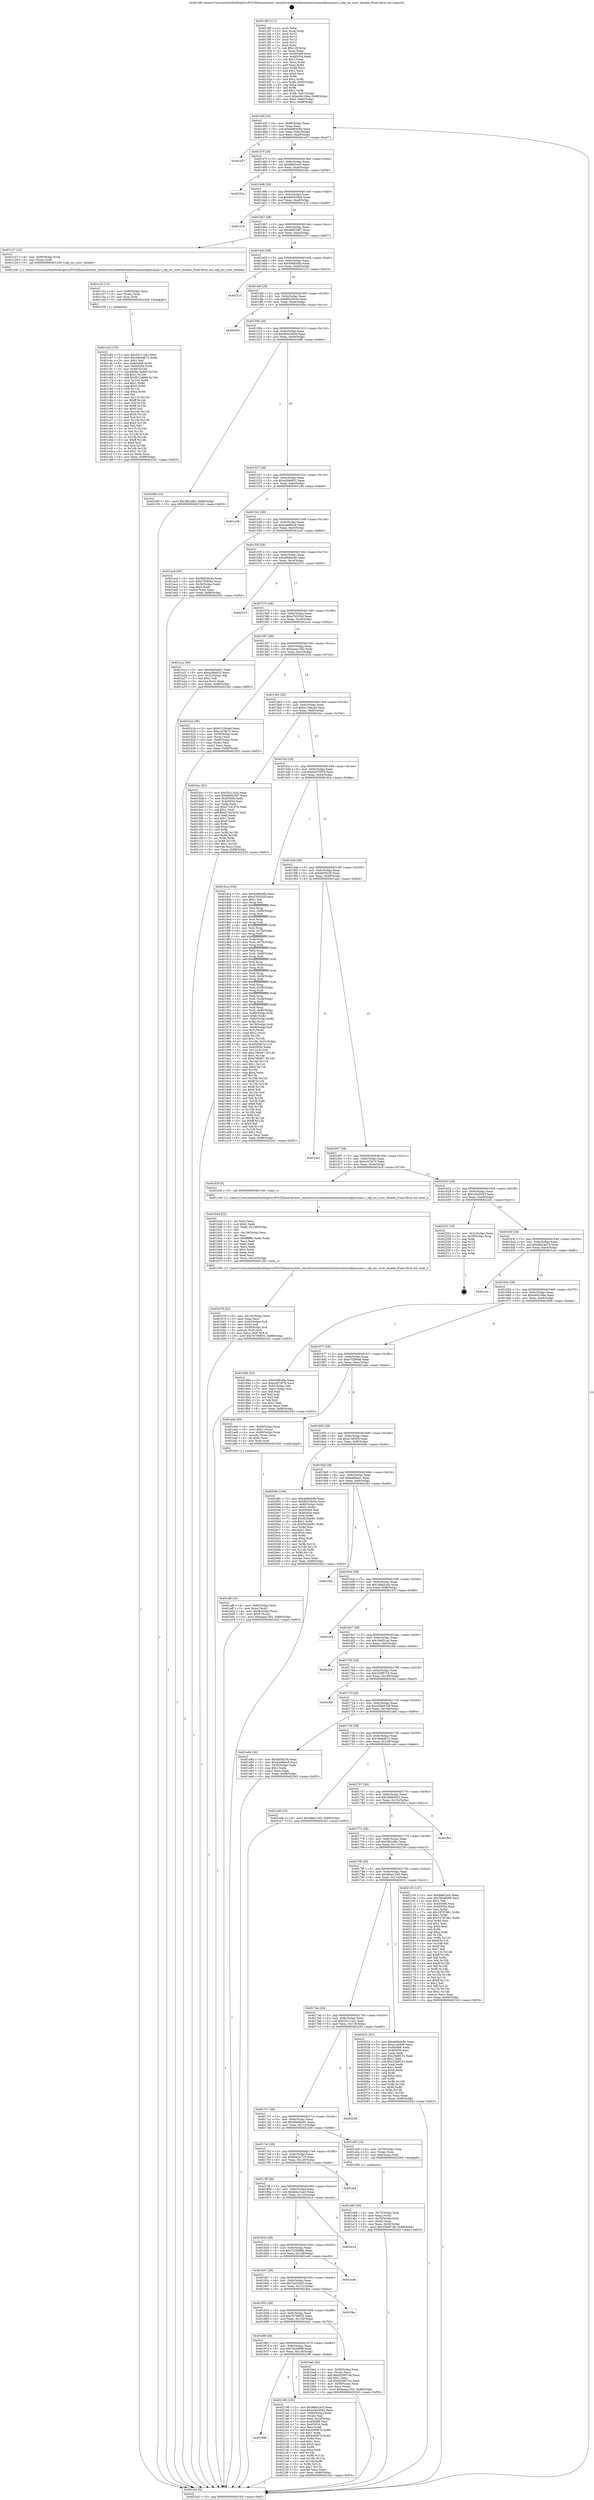 digraph "0x4013f0" {
  label = "0x4013f0 (/mnt/c/Users/mathe/Desktop/tcc/POCII/binaries/extr_linuxdriversnetethernetnetronomenfpnicmain.c_nfp_nic_sriov_disable_Final-ollvm.out::main(0))"
  labelloc = "t"
  node[shape=record]

  Entry [label="",width=0.3,height=0.3,shape=circle,fillcolor=black,style=filled]
  "0x40145f" [label="{
     0x40145f [32]\l
     | [instrs]\l
     &nbsp;&nbsp;0x40145f \<+6\>: mov -0x88(%rbp),%eax\l
     &nbsp;&nbsp;0x401465 \<+2\>: mov %eax,%ecx\l
     &nbsp;&nbsp;0x401467 \<+6\>: sub $0x85f6456d,%ecx\l
     &nbsp;&nbsp;0x40146d \<+6\>: mov %eax,-0x9c(%rbp)\l
     &nbsp;&nbsp;0x401473 \<+6\>: mov %ecx,-0xa0(%rbp)\l
     &nbsp;&nbsp;0x401479 \<+6\>: je 0000000000401e57 \<main+0xa67\>\l
  }"]
  "0x401e57" [label="{
     0x401e57\l
  }", style=dashed]
  "0x40147f" [label="{
     0x40147f [28]\l
     | [instrs]\l
     &nbsp;&nbsp;0x40147f \<+5\>: jmp 0000000000401484 \<main+0x94\>\l
     &nbsp;&nbsp;0x401484 \<+6\>: mov -0x9c(%rbp),%eax\l
     &nbsp;&nbsp;0x40148a \<+5\>: sub $0x88ef1ec0,%eax\l
     &nbsp;&nbsp;0x40148f \<+6\>: mov %eax,-0xa4(%rbp)\l
     &nbsp;&nbsp;0x401495 \<+6\>: je 000000000040232e \<main+0xf3e\>\l
  }"]
  Exit [label="",width=0.3,height=0.3,shape=circle,fillcolor=black,style=filled,peripheries=2]
  "0x40232e" [label="{
     0x40232e\l
  }", style=dashed]
  "0x40149b" [label="{
     0x40149b [28]\l
     | [instrs]\l
     &nbsp;&nbsp;0x40149b \<+5\>: jmp 00000000004014a0 \<main+0xb0\>\l
     &nbsp;&nbsp;0x4014a0 \<+6\>: mov -0x9c(%rbp),%eax\l
     &nbsp;&nbsp;0x4014a6 \<+5\>: sub $0x8d6459a9,%eax\l
     &nbsp;&nbsp;0x4014ab \<+6\>: mov %eax,-0xa8(%rbp)\l
     &nbsp;&nbsp;0x4014b1 \<+6\>: je 0000000000401e7b \<main+0xa8b\>\l
  }"]
  "0x40188b" [label="{
     0x40188b\l
  }", style=dashed]
  "0x401e7b" [label="{
     0x401e7b\l
  }", style=dashed]
  "0x4014b7" [label="{
     0x4014b7 [28]\l
     | [instrs]\l
     &nbsp;&nbsp;0x4014b7 \<+5\>: jmp 00000000004014bc \<main+0xcc\>\l
     &nbsp;&nbsp;0x4014bc \<+6\>: mov -0x9c(%rbp),%eax\l
     &nbsp;&nbsp;0x4014c2 \<+5\>: sub $0x8d8534f7,%eax\l
     &nbsp;&nbsp;0x4014c7 \<+6\>: mov %eax,-0xac(%rbp)\l
     &nbsp;&nbsp;0x4014cd \<+6\>: je 0000000000401c27 \<main+0x837\>\l
  }"]
  "0x402198" [label="{
     0x402198 [105]\l
     | [instrs]\l
     &nbsp;&nbsp;0x402198 \<+5\>: mov $0x88ef1ec0,%eax\l
     &nbsp;&nbsp;0x40219d \<+5\>: mov $0xcd4a5043,%ecx\l
     &nbsp;&nbsp;0x4021a2 \<+4\>: mov -0x80(%rbp),%rdx\l
     &nbsp;&nbsp;0x4021a6 \<+2\>: mov (%rdx),%esi\l
     &nbsp;&nbsp;0x4021a8 \<+3\>: mov %esi,-0x2c(%rbp)\l
     &nbsp;&nbsp;0x4021ab \<+7\>: mov 0x405068,%esi\l
     &nbsp;&nbsp;0x4021b2 \<+7\>: mov 0x405054,%edi\l
     &nbsp;&nbsp;0x4021b9 \<+3\>: mov %esi,%r8d\l
     &nbsp;&nbsp;0x4021bc \<+7\>: add $0x4c69676,%r8d\l
     &nbsp;&nbsp;0x4021c3 \<+4\>: sub $0x1,%r8d\l
     &nbsp;&nbsp;0x4021c7 \<+7\>: sub $0x4c69676,%r8d\l
     &nbsp;&nbsp;0x4021ce \<+4\>: imul %r8d,%esi\l
     &nbsp;&nbsp;0x4021d2 \<+3\>: and $0x1,%esi\l
     &nbsp;&nbsp;0x4021d5 \<+3\>: cmp $0x0,%esi\l
     &nbsp;&nbsp;0x4021d8 \<+4\>: sete %r9b\l
     &nbsp;&nbsp;0x4021dc \<+3\>: cmp $0xa,%edi\l
     &nbsp;&nbsp;0x4021df \<+4\>: setl %r10b\l
     &nbsp;&nbsp;0x4021e3 \<+3\>: mov %r9b,%r11b\l
     &nbsp;&nbsp;0x4021e6 \<+3\>: and %r10b,%r11b\l
     &nbsp;&nbsp;0x4021e9 \<+3\>: xor %r10b,%r9b\l
     &nbsp;&nbsp;0x4021ec \<+3\>: or %r9b,%r11b\l
     &nbsp;&nbsp;0x4021ef \<+4\>: test $0x1,%r11b\l
     &nbsp;&nbsp;0x4021f3 \<+3\>: cmovne %ecx,%eax\l
     &nbsp;&nbsp;0x4021f6 \<+6\>: mov %eax,-0x88(%rbp)\l
     &nbsp;&nbsp;0x4021fc \<+5\>: jmp 0000000000402343 \<main+0xf53\>\l
  }"]
  "0x401c27" [label="{
     0x401c27 [12]\l
     | [instrs]\l
     &nbsp;&nbsp;0x401c27 \<+4\>: mov -0x60(%rbp),%rax\l
     &nbsp;&nbsp;0x401c2b \<+3\>: mov (%rax),%rdi\l
     &nbsp;&nbsp;0x401c2e \<+5\>: call 0000000000401240 \<nfp_nic_sriov_disable\>\l
     | [calls]\l
     &nbsp;&nbsp;0x401240 \{1\} (/mnt/c/Users/mathe/Desktop/tcc/POCII/binaries/extr_linuxdriversnetethernetnetronomenfpnicmain.c_nfp_nic_sriov_disable_Final-ollvm.out::nfp_nic_sriov_disable)\l
  }"]
  "0x4014d3" [label="{
     0x4014d3 [28]\l
     | [instrs]\l
     &nbsp;&nbsp;0x4014d3 \<+5\>: jmp 00000000004014d8 \<main+0xe8\>\l
     &nbsp;&nbsp;0x4014d8 \<+6\>: mov -0x9c(%rbp),%eax\l
     &nbsp;&nbsp;0x4014de \<+5\>: sub $0x93883dfa,%eax\l
     &nbsp;&nbsp;0x4014e3 \<+6\>: mov %eax,-0xb0(%rbp)\l
     &nbsp;&nbsp;0x4014e9 \<+6\>: je 0000000000402213 \<main+0xe23\>\l
  }"]
  "0x401c42" [label="{
     0x401c42 [155]\l
     | [instrs]\l
     &nbsp;&nbsp;0x401c42 \<+5\>: mov $0x55c11a2c,%ecx\l
     &nbsp;&nbsp;0x401c47 \<+5\>: mov $0x36dedb72,%edx\l
     &nbsp;&nbsp;0x401c4c \<+3\>: mov $0x1,%sil\l
     &nbsp;&nbsp;0x401c4f \<+8\>: mov 0x405068,%r8d\l
     &nbsp;&nbsp;0x401c57 \<+8\>: mov 0x405054,%r9d\l
     &nbsp;&nbsp;0x401c5f \<+3\>: mov %r8d,%r10d\l
     &nbsp;&nbsp;0x401c62 \<+7\>: sub $0xfb13ad69,%r10d\l
     &nbsp;&nbsp;0x401c69 \<+4\>: sub $0x1,%r10d\l
     &nbsp;&nbsp;0x401c6d \<+7\>: add $0xfb13ad69,%r10d\l
     &nbsp;&nbsp;0x401c74 \<+4\>: imul %r10d,%r8d\l
     &nbsp;&nbsp;0x401c78 \<+4\>: and $0x1,%r8d\l
     &nbsp;&nbsp;0x401c7c \<+4\>: cmp $0x0,%r8d\l
     &nbsp;&nbsp;0x401c80 \<+4\>: sete %r11b\l
     &nbsp;&nbsp;0x401c84 \<+4\>: cmp $0xa,%r9d\l
     &nbsp;&nbsp;0x401c88 \<+3\>: setl %bl\l
     &nbsp;&nbsp;0x401c8b \<+3\>: mov %r11b,%r14b\l
     &nbsp;&nbsp;0x401c8e \<+4\>: xor $0xff,%r14b\l
     &nbsp;&nbsp;0x401c92 \<+3\>: mov %bl,%r15b\l
     &nbsp;&nbsp;0x401c95 \<+4\>: xor $0xff,%r15b\l
     &nbsp;&nbsp;0x401c99 \<+4\>: xor $0x0,%sil\l
     &nbsp;&nbsp;0x401c9d \<+3\>: mov %r14b,%r12b\l
     &nbsp;&nbsp;0x401ca0 \<+4\>: and $0x0,%r12b\l
     &nbsp;&nbsp;0x401ca4 \<+3\>: and %sil,%r11b\l
     &nbsp;&nbsp;0x401ca7 \<+3\>: mov %r15b,%r13b\l
     &nbsp;&nbsp;0x401caa \<+4\>: and $0x0,%r13b\l
     &nbsp;&nbsp;0x401cae \<+3\>: and %sil,%bl\l
     &nbsp;&nbsp;0x401cb1 \<+3\>: or %r11b,%r12b\l
     &nbsp;&nbsp;0x401cb4 \<+3\>: or %bl,%r13b\l
     &nbsp;&nbsp;0x401cb7 \<+3\>: xor %r13b,%r12b\l
     &nbsp;&nbsp;0x401cba \<+3\>: or %r15b,%r14b\l
     &nbsp;&nbsp;0x401cbd \<+4\>: xor $0xff,%r14b\l
     &nbsp;&nbsp;0x401cc1 \<+4\>: or $0x0,%sil\l
     &nbsp;&nbsp;0x401cc5 \<+3\>: and %sil,%r14b\l
     &nbsp;&nbsp;0x401cc8 \<+3\>: or %r14b,%r12b\l
     &nbsp;&nbsp;0x401ccb \<+4\>: test $0x1,%r12b\l
     &nbsp;&nbsp;0x401ccf \<+3\>: cmovne %edx,%ecx\l
     &nbsp;&nbsp;0x401cd2 \<+6\>: mov %ecx,-0x88(%rbp)\l
     &nbsp;&nbsp;0x401cd8 \<+5\>: jmp 0000000000402343 \<main+0xf53\>\l
  }"]
  "0x402213" [label="{
     0x402213\l
  }", style=dashed]
  "0x4014ef" [label="{
     0x4014ef [28]\l
     | [instrs]\l
     &nbsp;&nbsp;0x4014ef \<+5\>: jmp 00000000004014f4 \<main+0x104\>\l
     &nbsp;&nbsp;0x4014f4 \<+6\>: mov -0x9c(%rbp),%eax\l
     &nbsp;&nbsp;0x4014fa \<+5\>: sub $0x98526e3e,%eax\l
     &nbsp;&nbsp;0x4014ff \<+6\>: mov %eax,-0xb4(%rbp)\l
     &nbsp;&nbsp;0x401505 \<+6\>: je 000000000040200e \<main+0xc1e\>\l
  }"]
  "0x401c33" [label="{
     0x401c33 [15]\l
     | [instrs]\l
     &nbsp;&nbsp;0x401c33 \<+4\>: mov -0x60(%rbp),%rax\l
     &nbsp;&nbsp;0x401c37 \<+3\>: mov (%rax),%rax\l
     &nbsp;&nbsp;0x401c3a \<+3\>: mov %rax,%rdi\l
     &nbsp;&nbsp;0x401c3d \<+5\>: call 0000000000401030 \<free@plt\>\l
     | [calls]\l
     &nbsp;&nbsp;0x401030 \{1\} (unknown)\l
  }"]
  "0x40200e" [label="{
     0x40200e\l
  }", style=dashed]
  "0x40150b" [label="{
     0x40150b [28]\l
     | [instrs]\l
     &nbsp;&nbsp;0x40150b \<+5\>: jmp 0000000000401510 \<main+0x120\>\l
     &nbsp;&nbsp;0x401510 \<+6\>: mov -0x9c(%rbp),%eax\l
     &nbsp;&nbsp;0x401516 \<+5\>: sub $0x9b534d3e,%eax\l
     &nbsp;&nbsp;0x40151b \<+6\>: mov %eax,-0xb8(%rbp)\l
     &nbsp;&nbsp;0x401521 \<+6\>: je 00000000004020f6 \<main+0xd06\>\l
  }"]
  "0x40186f" [label="{
     0x40186f [28]\l
     | [instrs]\l
     &nbsp;&nbsp;0x40186f \<+5\>: jmp 0000000000401874 \<main+0x484\>\l
     &nbsp;&nbsp;0x401874 \<+6\>: mov -0x9c(%rbp),%eax\l
     &nbsp;&nbsp;0x40187a \<+5\>: sub $0x7bb4f598,%eax\l
     &nbsp;&nbsp;0x40187f \<+6\>: mov %eax,-0x134(%rbp)\l
     &nbsp;&nbsp;0x401885 \<+6\>: je 0000000000402198 \<main+0xda8\>\l
  }"]
  "0x4020f6" [label="{
     0x4020f6 [15]\l
     | [instrs]\l
     &nbsp;&nbsp;0x4020f6 \<+10\>: movl $0x3f61efbc,-0x88(%rbp)\l
     &nbsp;&nbsp;0x402100 \<+5\>: jmp 0000000000402343 \<main+0xf53\>\l
  }"]
  "0x401527" [label="{
     0x401527 [28]\l
     | [instrs]\l
     &nbsp;&nbsp;0x401527 \<+5\>: jmp 000000000040152c \<main+0x13c\>\l
     &nbsp;&nbsp;0x40152c \<+6\>: mov -0x9c(%rbp),%eax\l
     &nbsp;&nbsp;0x401532 \<+5\>: sub $0xa26fe832,%eax\l
     &nbsp;&nbsp;0x401537 \<+6\>: mov %eax,-0xbc(%rbp)\l
     &nbsp;&nbsp;0x40153d \<+6\>: je 0000000000401a38 \<main+0x648\>\l
  }"]
  "0x401ba2" [label="{
     0x401ba2 [42]\l
     | [instrs]\l
     &nbsp;&nbsp;0x401ba2 \<+4\>: mov -0x58(%rbp),%rax\l
     &nbsp;&nbsp;0x401ba6 \<+2\>: mov (%rax),%ecx\l
     &nbsp;&nbsp;0x401ba8 \<+6\>: add $0xd25857e4,%ecx\l
     &nbsp;&nbsp;0x401bae \<+3\>: add $0x1,%ecx\l
     &nbsp;&nbsp;0x401bb1 \<+6\>: sub $0xd25857e4,%ecx\l
     &nbsp;&nbsp;0x401bb7 \<+4\>: mov -0x58(%rbp),%rax\l
     &nbsp;&nbsp;0x401bbb \<+2\>: mov %ecx,(%rax)\l
     &nbsp;&nbsp;0x401bbd \<+10\>: movl $0xaaaa1382,-0x88(%rbp)\l
     &nbsp;&nbsp;0x401bc7 \<+5\>: jmp 0000000000402343 \<main+0xf53\>\l
  }"]
  "0x401a38" [label="{
     0x401a38\l
  }", style=dashed]
  "0x401543" [label="{
     0x401543 [28]\l
     | [instrs]\l
     &nbsp;&nbsp;0x401543 \<+5\>: jmp 0000000000401548 \<main+0x158\>\l
     &nbsp;&nbsp;0x401548 \<+6\>: mov -0x9c(%rbp),%eax\l
     &nbsp;&nbsp;0x40154e \<+5\>: sub $0xa4a96ec8,%eax\l
     &nbsp;&nbsp;0x401553 \<+6\>: mov %eax,-0xc0(%rbp)\l
     &nbsp;&nbsp;0x401559 \<+6\>: je 0000000000401ac0 \<main+0x6d0\>\l
  }"]
  "0x401853" [label="{
     0x401853 [28]\l
     | [instrs]\l
     &nbsp;&nbsp;0x401853 \<+5\>: jmp 0000000000401858 \<main+0x468\>\l
     &nbsp;&nbsp;0x401858 \<+6\>: mov -0x9c(%rbp),%eax\l
     &nbsp;&nbsp;0x40185e \<+5\>: sub $0x7b799835,%eax\l
     &nbsp;&nbsp;0x401863 \<+6\>: mov %eax,-0x130(%rbp)\l
     &nbsp;&nbsp;0x401869 \<+6\>: je 0000000000401ba2 \<main+0x7b2\>\l
  }"]
  "0x401ac0" [label="{
     0x401ac0 [30]\l
     | [instrs]\l
     &nbsp;&nbsp;0x401ac0 \<+5\>: mov $0x98526e3e,%eax\l
     &nbsp;&nbsp;0x401ac5 \<+5\>: mov $0xe7f280de,%ecx\l
     &nbsp;&nbsp;0x401aca \<+3\>: mov -0x30(%rbp),%edx\l
     &nbsp;&nbsp;0x401acd \<+3\>: cmp $0x0,%edx\l
     &nbsp;&nbsp;0x401ad0 \<+3\>: cmove %ecx,%eax\l
     &nbsp;&nbsp;0x401ad3 \<+6\>: mov %eax,-0x88(%rbp)\l
     &nbsp;&nbsp;0x401ad9 \<+5\>: jmp 0000000000402343 \<main+0xf53\>\l
  }"]
  "0x40155f" [label="{
     0x40155f [28]\l
     | [instrs]\l
     &nbsp;&nbsp;0x40155f \<+5\>: jmp 0000000000401564 \<main+0x174\>\l
     &nbsp;&nbsp;0x401564 \<+6\>: mov -0x9c(%rbp),%eax\l
     &nbsp;&nbsp;0x40156a \<+5\>: sub $0xa66bdc8e,%eax\l
     &nbsp;&nbsp;0x40156f \<+6\>: mov %eax,-0xc4(%rbp)\l
     &nbsp;&nbsp;0x401575 \<+6\>: je 0000000000402315 \<main+0xf25\>\l
  }"]
  "0x401fba" [label="{
     0x401fba\l
  }", style=dashed]
  "0x402315" [label="{
     0x402315\l
  }", style=dashed]
  "0x40157b" [label="{
     0x40157b [28]\l
     | [instrs]\l
     &nbsp;&nbsp;0x40157b \<+5\>: jmp 0000000000401580 \<main+0x190\>\l
     &nbsp;&nbsp;0x401580 \<+6\>: mov -0x9c(%rbp),%eax\l
     &nbsp;&nbsp;0x401586 \<+5\>: sub $0xa7b535cf,%eax\l
     &nbsp;&nbsp;0x40158b \<+6\>: mov %eax,-0xc8(%rbp)\l
     &nbsp;&nbsp;0x401591 \<+6\>: je 0000000000401a1a \<main+0x62a\>\l
  }"]
  "0x401837" [label="{
     0x401837 [28]\l
     | [instrs]\l
     &nbsp;&nbsp;0x401837 \<+5\>: jmp 000000000040183c \<main+0x44c\>\l
     &nbsp;&nbsp;0x40183c \<+6\>: mov -0x9c(%rbp),%eax\l
     &nbsp;&nbsp;0x401842 \<+5\>: sub $0x7a253a53,%eax\l
     &nbsp;&nbsp;0x401847 \<+6\>: mov %eax,-0x12c(%rbp)\l
     &nbsp;&nbsp;0x40184d \<+6\>: je 0000000000401fba \<main+0xbca\>\l
  }"]
  "0x401a1a" [label="{
     0x401a1a [30]\l
     | [instrs]\l
     &nbsp;&nbsp;0x401a1a \<+5\>: mov $0x60e5be91,%eax\l
     &nbsp;&nbsp;0x401a1f \<+5\>: mov $0xa26fe832,%ecx\l
     &nbsp;&nbsp;0x401a24 \<+3\>: mov -0x31(%rbp),%dl\l
     &nbsp;&nbsp;0x401a27 \<+3\>: test $0x1,%dl\l
     &nbsp;&nbsp;0x401a2a \<+3\>: cmovne %ecx,%eax\l
     &nbsp;&nbsp;0x401a2d \<+6\>: mov %eax,-0x88(%rbp)\l
     &nbsp;&nbsp;0x401a33 \<+5\>: jmp 0000000000402343 \<main+0xf53\>\l
  }"]
  "0x401597" [label="{
     0x401597 [28]\l
     | [instrs]\l
     &nbsp;&nbsp;0x401597 \<+5\>: jmp 000000000040159c \<main+0x1ac\>\l
     &nbsp;&nbsp;0x40159c \<+6\>: mov -0x9c(%rbp),%eax\l
     &nbsp;&nbsp;0x4015a2 \<+5\>: sub $0xaaaa1382,%eax\l
     &nbsp;&nbsp;0x4015a7 \<+6\>: mov %eax,-0xcc(%rbp)\l
     &nbsp;&nbsp;0x4015ad \<+6\>: je 0000000000401b1b \<main+0x72b\>\l
  }"]
  "0x401e48" [label="{
     0x401e48\l
  }", style=dashed]
  "0x401b1b" [label="{
     0x401b1b [36]\l
     | [instrs]\l
     &nbsp;&nbsp;0x401b1b \<+5\>: mov $0xb1336ca9,%eax\l
     &nbsp;&nbsp;0x401b20 \<+5\>: mov $0xcc47fe70,%ecx\l
     &nbsp;&nbsp;0x401b25 \<+4\>: mov -0x58(%rbp),%rdx\l
     &nbsp;&nbsp;0x401b29 \<+2\>: mov (%rdx),%esi\l
     &nbsp;&nbsp;0x401b2b \<+4\>: mov -0x68(%rbp),%rdx\l
     &nbsp;&nbsp;0x401b2f \<+2\>: cmp (%rdx),%esi\l
     &nbsp;&nbsp;0x401b31 \<+3\>: cmovl %ecx,%eax\l
     &nbsp;&nbsp;0x401b34 \<+6\>: mov %eax,-0x88(%rbp)\l
     &nbsp;&nbsp;0x401b3a \<+5\>: jmp 0000000000402343 \<main+0xf53\>\l
  }"]
  "0x4015b3" [label="{
     0x4015b3 [28]\l
     | [instrs]\l
     &nbsp;&nbsp;0x4015b3 \<+5\>: jmp 00000000004015b8 \<main+0x1c8\>\l
     &nbsp;&nbsp;0x4015b8 \<+6\>: mov -0x9c(%rbp),%eax\l
     &nbsp;&nbsp;0x4015be \<+5\>: sub $0xb1336ca9,%eax\l
     &nbsp;&nbsp;0x4015c3 \<+6\>: mov %eax,-0xd0(%rbp)\l
     &nbsp;&nbsp;0x4015c9 \<+6\>: je 0000000000401bcc \<main+0x7dc\>\l
  }"]
  "0x40181b" [label="{
     0x40181b [28]\l
     | [instrs]\l
     &nbsp;&nbsp;0x40181b \<+5\>: jmp 0000000000401820 \<main+0x430\>\l
     &nbsp;&nbsp;0x401820 \<+6\>: mov -0x9c(%rbp),%eax\l
     &nbsp;&nbsp;0x401826 \<+5\>: sub $0x7239999a,%eax\l
     &nbsp;&nbsp;0x40182b \<+6\>: mov %eax,-0x128(%rbp)\l
     &nbsp;&nbsp;0x401831 \<+6\>: je 0000000000401e48 \<main+0xa58\>\l
  }"]
  "0x401bcc" [label="{
     0x401bcc [91]\l
     | [instrs]\l
     &nbsp;&nbsp;0x401bcc \<+5\>: mov $0x55c11a2c,%eax\l
     &nbsp;&nbsp;0x401bd1 \<+5\>: mov $0x8d8534f7,%ecx\l
     &nbsp;&nbsp;0x401bd6 \<+7\>: mov 0x405068,%edx\l
     &nbsp;&nbsp;0x401bdd \<+7\>: mov 0x405054,%esi\l
     &nbsp;&nbsp;0x401be4 \<+2\>: mov %edx,%edi\l
     &nbsp;&nbsp;0x401be6 \<+6\>: sub $0x5734167b,%edi\l
     &nbsp;&nbsp;0x401bec \<+3\>: sub $0x1,%edi\l
     &nbsp;&nbsp;0x401bef \<+6\>: add $0x5734167b,%edi\l
     &nbsp;&nbsp;0x401bf5 \<+3\>: imul %edi,%edx\l
     &nbsp;&nbsp;0x401bf8 \<+3\>: and $0x1,%edx\l
     &nbsp;&nbsp;0x401bfb \<+3\>: cmp $0x0,%edx\l
     &nbsp;&nbsp;0x401bfe \<+4\>: sete %r8b\l
     &nbsp;&nbsp;0x401c02 \<+3\>: cmp $0xa,%esi\l
     &nbsp;&nbsp;0x401c05 \<+4\>: setl %r9b\l
     &nbsp;&nbsp;0x401c09 \<+3\>: mov %r8b,%r10b\l
     &nbsp;&nbsp;0x401c0c \<+3\>: and %r9b,%r10b\l
     &nbsp;&nbsp;0x401c0f \<+3\>: xor %r9b,%r8b\l
     &nbsp;&nbsp;0x401c12 \<+3\>: or %r8b,%r10b\l
     &nbsp;&nbsp;0x401c15 \<+4\>: test $0x1,%r10b\l
     &nbsp;&nbsp;0x401c19 \<+3\>: cmovne %ecx,%eax\l
     &nbsp;&nbsp;0x401c1c \<+6\>: mov %eax,-0x88(%rbp)\l
     &nbsp;&nbsp;0x401c22 \<+5\>: jmp 0000000000402343 \<main+0xf53\>\l
  }"]
  "0x4015cf" [label="{
     0x4015cf [28]\l
     | [instrs]\l
     &nbsp;&nbsp;0x4015cf \<+5\>: jmp 00000000004015d4 \<main+0x1e4\>\l
     &nbsp;&nbsp;0x4015d4 \<+6\>: mov -0x9c(%rbp),%eax\l
     &nbsp;&nbsp;0x4015da \<+5\>: sub $0xb4970f7b,%eax\l
     &nbsp;&nbsp;0x4015df \<+6\>: mov %eax,-0xd4(%rbp)\l
     &nbsp;&nbsp;0x4015e5 \<+6\>: je 00000000004018ca \<main+0x4da\>\l
  }"]
  "0x40201d" [label="{
     0x40201d\l
  }", style=dashed]
  "0x4018ca" [label="{
     0x4018ca [336]\l
     | [instrs]\l
     &nbsp;&nbsp;0x4018ca \<+5\>: mov $0x93883dfa,%eax\l
     &nbsp;&nbsp;0x4018cf \<+5\>: mov $0xa7b535cf,%ecx\l
     &nbsp;&nbsp;0x4018d4 \<+2\>: mov $0x1,%dl\l
     &nbsp;&nbsp;0x4018d6 \<+3\>: mov %rsp,%rsi\l
     &nbsp;&nbsp;0x4018d9 \<+4\>: add $0xfffffffffffffff0,%rsi\l
     &nbsp;&nbsp;0x4018dd \<+3\>: mov %rsi,%rsp\l
     &nbsp;&nbsp;0x4018e0 \<+4\>: mov %rsi,-0x80(%rbp)\l
     &nbsp;&nbsp;0x4018e4 \<+3\>: mov %rsp,%rsi\l
     &nbsp;&nbsp;0x4018e7 \<+4\>: add $0xfffffffffffffff0,%rsi\l
     &nbsp;&nbsp;0x4018eb \<+3\>: mov %rsi,%rsp\l
     &nbsp;&nbsp;0x4018ee \<+3\>: mov %rsp,%rdi\l
     &nbsp;&nbsp;0x4018f1 \<+4\>: add $0xfffffffffffffff0,%rdi\l
     &nbsp;&nbsp;0x4018f5 \<+3\>: mov %rdi,%rsp\l
     &nbsp;&nbsp;0x4018f8 \<+4\>: mov %rdi,-0x78(%rbp)\l
     &nbsp;&nbsp;0x4018fc \<+3\>: mov %rsp,%rdi\l
     &nbsp;&nbsp;0x4018ff \<+4\>: add $0xfffffffffffffff0,%rdi\l
     &nbsp;&nbsp;0x401903 \<+3\>: mov %rdi,%rsp\l
     &nbsp;&nbsp;0x401906 \<+4\>: mov %rdi,-0x70(%rbp)\l
     &nbsp;&nbsp;0x40190a \<+3\>: mov %rsp,%rdi\l
     &nbsp;&nbsp;0x40190d \<+4\>: add $0xfffffffffffffff0,%rdi\l
     &nbsp;&nbsp;0x401911 \<+3\>: mov %rdi,%rsp\l
     &nbsp;&nbsp;0x401914 \<+4\>: mov %rdi,-0x68(%rbp)\l
     &nbsp;&nbsp;0x401918 \<+3\>: mov %rsp,%rdi\l
     &nbsp;&nbsp;0x40191b \<+4\>: add $0xfffffffffffffff0,%rdi\l
     &nbsp;&nbsp;0x40191f \<+3\>: mov %rdi,%rsp\l
     &nbsp;&nbsp;0x401922 \<+4\>: mov %rdi,-0x60(%rbp)\l
     &nbsp;&nbsp;0x401926 \<+3\>: mov %rsp,%rdi\l
     &nbsp;&nbsp;0x401929 \<+4\>: add $0xfffffffffffffff0,%rdi\l
     &nbsp;&nbsp;0x40192d \<+3\>: mov %rdi,%rsp\l
     &nbsp;&nbsp;0x401930 \<+4\>: mov %rdi,-0x58(%rbp)\l
     &nbsp;&nbsp;0x401934 \<+3\>: mov %rsp,%rdi\l
     &nbsp;&nbsp;0x401937 \<+4\>: add $0xfffffffffffffff0,%rdi\l
     &nbsp;&nbsp;0x40193b \<+3\>: mov %rdi,%rsp\l
     &nbsp;&nbsp;0x40193e \<+4\>: mov %rdi,-0x50(%rbp)\l
     &nbsp;&nbsp;0x401942 \<+3\>: mov %rsp,%rdi\l
     &nbsp;&nbsp;0x401945 \<+4\>: add $0xfffffffffffffff0,%rdi\l
     &nbsp;&nbsp;0x401949 \<+3\>: mov %rdi,%rsp\l
     &nbsp;&nbsp;0x40194c \<+4\>: mov %rdi,-0x48(%rbp)\l
     &nbsp;&nbsp;0x401950 \<+3\>: mov %rsp,%rdi\l
     &nbsp;&nbsp;0x401953 \<+4\>: add $0xfffffffffffffff0,%rdi\l
     &nbsp;&nbsp;0x401957 \<+3\>: mov %rdi,%rsp\l
     &nbsp;&nbsp;0x40195a \<+4\>: mov %rdi,-0x40(%rbp)\l
     &nbsp;&nbsp;0x40195e \<+4\>: mov -0x80(%rbp),%rdi\l
     &nbsp;&nbsp;0x401962 \<+6\>: movl $0x0,(%rdi)\l
     &nbsp;&nbsp;0x401968 \<+7\>: mov -0x8c(%rbp),%r8d\l
     &nbsp;&nbsp;0x40196f \<+3\>: mov %r8d,(%rsi)\l
     &nbsp;&nbsp;0x401972 \<+4\>: mov -0x78(%rbp),%rdi\l
     &nbsp;&nbsp;0x401976 \<+7\>: mov -0x98(%rbp),%r9\l
     &nbsp;&nbsp;0x40197d \<+3\>: mov %r9,(%rdi)\l
     &nbsp;&nbsp;0x401980 \<+3\>: cmpl $0x2,(%rsi)\l
     &nbsp;&nbsp;0x401983 \<+4\>: setne %r10b\l
     &nbsp;&nbsp;0x401987 \<+4\>: and $0x1,%r10b\l
     &nbsp;&nbsp;0x40198b \<+4\>: mov %r10b,-0x31(%rbp)\l
     &nbsp;&nbsp;0x40198f \<+8\>: mov 0x405068,%r11d\l
     &nbsp;&nbsp;0x401997 \<+7\>: mov 0x405054,%ebx\l
     &nbsp;&nbsp;0x40199e \<+3\>: mov %r11d,%r14d\l
     &nbsp;&nbsp;0x4019a1 \<+7\>: add $0xa786467,%r14d\l
     &nbsp;&nbsp;0x4019a8 \<+4\>: sub $0x1,%r14d\l
     &nbsp;&nbsp;0x4019ac \<+7\>: sub $0xa786467,%r14d\l
     &nbsp;&nbsp;0x4019b3 \<+4\>: imul %r14d,%r11d\l
     &nbsp;&nbsp;0x4019b7 \<+4\>: and $0x1,%r11d\l
     &nbsp;&nbsp;0x4019bb \<+4\>: cmp $0x0,%r11d\l
     &nbsp;&nbsp;0x4019bf \<+4\>: sete %r10b\l
     &nbsp;&nbsp;0x4019c3 \<+3\>: cmp $0xa,%ebx\l
     &nbsp;&nbsp;0x4019c6 \<+4\>: setl %r15b\l
     &nbsp;&nbsp;0x4019ca \<+3\>: mov %r10b,%r12b\l
     &nbsp;&nbsp;0x4019cd \<+4\>: xor $0xff,%r12b\l
     &nbsp;&nbsp;0x4019d1 \<+3\>: mov %r15b,%r13b\l
     &nbsp;&nbsp;0x4019d4 \<+4\>: xor $0xff,%r13b\l
     &nbsp;&nbsp;0x4019d8 \<+3\>: xor $0x0,%dl\l
     &nbsp;&nbsp;0x4019db \<+3\>: mov %r12b,%sil\l
     &nbsp;&nbsp;0x4019de \<+4\>: and $0x0,%sil\l
     &nbsp;&nbsp;0x4019e2 \<+3\>: and %dl,%r10b\l
     &nbsp;&nbsp;0x4019e5 \<+3\>: mov %r13b,%dil\l
     &nbsp;&nbsp;0x4019e8 \<+4\>: and $0x0,%dil\l
     &nbsp;&nbsp;0x4019ec \<+3\>: and %dl,%r15b\l
     &nbsp;&nbsp;0x4019ef \<+3\>: or %r10b,%sil\l
     &nbsp;&nbsp;0x4019f2 \<+3\>: or %r15b,%dil\l
     &nbsp;&nbsp;0x4019f5 \<+3\>: xor %dil,%sil\l
     &nbsp;&nbsp;0x4019f8 \<+3\>: or %r13b,%r12b\l
     &nbsp;&nbsp;0x4019fb \<+4\>: xor $0xff,%r12b\l
     &nbsp;&nbsp;0x4019ff \<+3\>: or $0x0,%dl\l
     &nbsp;&nbsp;0x401a02 \<+3\>: and %dl,%r12b\l
     &nbsp;&nbsp;0x401a05 \<+3\>: or %r12b,%sil\l
     &nbsp;&nbsp;0x401a08 \<+4\>: test $0x1,%sil\l
     &nbsp;&nbsp;0x401a0c \<+3\>: cmovne %ecx,%eax\l
     &nbsp;&nbsp;0x401a0f \<+6\>: mov %eax,-0x88(%rbp)\l
     &nbsp;&nbsp;0x401a15 \<+5\>: jmp 0000000000402343 \<main+0xf53\>\l
  }"]
  "0x4015eb" [label="{
     0x4015eb [28]\l
     | [instrs]\l
     &nbsp;&nbsp;0x4015eb \<+5\>: jmp 00000000004015f0 \<main+0x200\>\l
     &nbsp;&nbsp;0x4015f0 \<+6\>: mov -0x9c(%rbp),%eax\l
     &nbsp;&nbsp;0x4015f6 \<+5\>: sub $0xbbf3f238,%eax\l
     &nbsp;&nbsp;0x4015fb \<+6\>: mov %eax,-0xd8(%rbp)\l
     &nbsp;&nbsp;0x401601 \<+6\>: je 0000000000401aa2 \<main+0x6b2\>\l
  }"]
  "0x4017ff" [label="{
     0x4017ff [28]\l
     | [instrs]\l
     &nbsp;&nbsp;0x4017ff \<+5\>: jmp 0000000000401804 \<main+0x414\>\l
     &nbsp;&nbsp;0x401804 \<+6\>: mov -0x9c(%rbp),%eax\l
     &nbsp;&nbsp;0x40180a \<+5\>: sub $0x6de15ae3,%eax\l
     &nbsp;&nbsp;0x40180f \<+6\>: mov %eax,-0x124(%rbp)\l
     &nbsp;&nbsp;0x401815 \<+6\>: je 000000000040201d \<main+0xc2d\>\l
  }"]
  "0x401aa2" [label="{
     0x401aa2\l
  }", style=dashed]
  "0x401607" [label="{
     0x401607 [28]\l
     | [instrs]\l
     &nbsp;&nbsp;0x401607 \<+5\>: jmp 000000000040160c \<main+0x21c\>\l
     &nbsp;&nbsp;0x40160c \<+6\>: mov -0x9c(%rbp),%eax\l
     &nbsp;&nbsp;0x401612 \<+5\>: sub $0xcc47fe70,%eax\l
     &nbsp;&nbsp;0x401617 \<+6\>: mov %eax,-0xdc(%rbp)\l
     &nbsp;&nbsp;0x40161d \<+6\>: je 0000000000401b3f \<main+0x74f\>\l
  }"]
  "0x401fe4" [label="{
     0x401fe4\l
  }", style=dashed]
  "0x401b3f" [label="{
     0x401b3f [5]\l
     | [instrs]\l
     &nbsp;&nbsp;0x401b3f \<+5\>: call 0000000000401160 \<next_i\>\l
     | [calls]\l
     &nbsp;&nbsp;0x401160 \{1\} (/mnt/c/Users/mathe/Desktop/tcc/POCII/binaries/extr_linuxdriversnetethernetnetronomenfpnicmain.c_nfp_nic_sriov_disable_Final-ollvm.out::next_i)\l
  }"]
  "0x401623" [label="{
     0x401623 [28]\l
     | [instrs]\l
     &nbsp;&nbsp;0x401623 \<+5\>: jmp 0000000000401628 \<main+0x238\>\l
     &nbsp;&nbsp;0x401628 \<+6\>: mov -0x9c(%rbp),%eax\l
     &nbsp;&nbsp;0x40162e \<+5\>: sub $0xcd4a5043,%eax\l
     &nbsp;&nbsp;0x401633 \<+6\>: mov %eax,-0xe0(%rbp)\l
     &nbsp;&nbsp;0x401639 \<+6\>: je 0000000000402201 \<main+0xe11\>\l
  }"]
  "0x401b78" [label="{
     0x401b78 [42]\l
     | [instrs]\l
     &nbsp;&nbsp;0x401b78 \<+6\>: mov -0x13c(%rbp),%ecx\l
     &nbsp;&nbsp;0x401b7e \<+3\>: imul %eax,%ecx\l
     &nbsp;&nbsp;0x401b81 \<+4\>: mov -0x60(%rbp),%r8\l
     &nbsp;&nbsp;0x401b85 \<+3\>: mov (%r8),%r8\l
     &nbsp;&nbsp;0x401b88 \<+4\>: mov -0x58(%rbp),%r9\l
     &nbsp;&nbsp;0x401b8c \<+3\>: movslq (%r9),%r9\l
     &nbsp;&nbsp;0x401b8f \<+4\>: mov %ecx,(%r8,%r9,4)\l
     &nbsp;&nbsp;0x401b93 \<+10\>: movl $0x7b799835,-0x88(%rbp)\l
     &nbsp;&nbsp;0x401b9d \<+5\>: jmp 0000000000402343 \<main+0xf53\>\l
  }"]
  "0x402201" [label="{
     0x402201 [18]\l
     | [instrs]\l
     &nbsp;&nbsp;0x402201 \<+3\>: mov -0x2c(%rbp),%eax\l
     &nbsp;&nbsp;0x402204 \<+4\>: lea -0x28(%rbp),%rsp\l
     &nbsp;&nbsp;0x402208 \<+1\>: pop %rbx\l
     &nbsp;&nbsp;0x402209 \<+2\>: pop %r12\l
     &nbsp;&nbsp;0x40220b \<+2\>: pop %r13\l
     &nbsp;&nbsp;0x40220d \<+2\>: pop %r14\l
     &nbsp;&nbsp;0x40220f \<+2\>: pop %r15\l
     &nbsp;&nbsp;0x402211 \<+1\>: pop %rbp\l
     &nbsp;&nbsp;0x402212 \<+1\>: ret\l
  }"]
  "0x40163f" [label="{
     0x40163f [28]\l
     | [instrs]\l
     &nbsp;&nbsp;0x40163f \<+5\>: jmp 0000000000401644 \<main+0x254\>\l
     &nbsp;&nbsp;0x401644 \<+6\>: mov -0x9c(%rbp),%eax\l
     &nbsp;&nbsp;0x40164a \<+5\>: sub $0xd03c4a7e,%eax\l
     &nbsp;&nbsp;0x40164f \<+6\>: mov %eax,-0xe4(%rbp)\l
     &nbsp;&nbsp;0x401655 \<+6\>: je 0000000000401cec \<main+0x8fc\>\l
  }"]
  "0x401b44" [label="{
     0x401b44 [52]\l
     | [instrs]\l
     &nbsp;&nbsp;0x401b44 \<+2\>: xor %ecx,%ecx\l
     &nbsp;&nbsp;0x401b46 \<+5\>: mov $0x2,%edx\l
     &nbsp;&nbsp;0x401b4b \<+6\>: mov %edx,-0x138(%rbp)\l
     &nbsp;&nbsp;0x401b51 \<+1\>: cltd\l
     &nbsp;&nbsp;0x401b52 \<+6\>: mov -0x138(%rbp),%esi\l
     &nbsp;&nbsp;0x401b58 \<+2\>: idiv %esi\l
     &nbsp;&nbsp;0x401b5a \<+6\>: imul $0xfffffffe,%edx,%edx\l
     &nbsp;&nbsp;0x401b60 \<+2\>: mov %ecx,%edi\l
     &nbsp;&nbsp;0x401b62 \<+2\>: sub %edx,%edi\l
     &nbsp;&nbsp;0x401b64 \<+2\>: mov %ecx,%edx\l
     &nbsp;&nbsp;0x401b66 \<+3\>: sub $0x1,%edx\l
     &nbsp;&nbsp;0x401b69 \<+2\>: add %edx,%edi\l
     &nbsp;&nbsp;0x401b6b \<+2\>: sub %edi,%ecx\l
     &nbsp;&nbsp;0x401b6d \<+6\>: mov %ecx,-0x13c(%rbp)\l
     &nbsp;&nbsp;0x401b73 \<+5\>: call 0000000000401160 \<next_i\>\l
     | [calls]\l
     &nbsp;&nbsp;0x401160 \{1\} (/mnt/c/Users/mathe/Desktop/tcc/POCII/binaries/extr_linuxdriversnetethernetnetronomenfpnicmain.c_nfp_nic_sriov_disable_Final-ollvm.out::next_i)\l
  }"]
  "0x401cec" [label="{
     0x401cec\l
  }", style=dashed]
  "0x40165b" [label="{
     0x40165b [28]\l
     | [instrs]\l
     &nbsp;&nbsp;0x40165b \<+5\>: jmp 0000000000401660 \<main+0x270\>\l
     &nbsp;&nbsp;0x401660 \<+6\>: mov -0x9c(%rbp),%eax\l
     &nbsp;&nbsp;0x401666 \<+5\>: sub $0xe49c184e,%eax\l
     &nbsp;&nbsp;0x40166b \<+6\>: mov %eax,-0xe8(%rbp)\l
     &nbsp;&nbsp;0x401671 \<+6\>: je 0000000000401895 \<main+0x4a5\>\l
  }"]
  "0x401afb" [label="{
     0x401afb [32]\l
     | [instrs]\l
     &nbsp;&nbsp;0x401afb \<+4\>: mov -0x60(%rbp),%rdi\l
     &nbsp;&nbsp;0x401aff \<+3\>: mov %rax,(%rdi)\l
     &nbsp;&nbsp;0x401b02 \<+4\>: mov -0x58(%rbp),%rax\l
     &nbsp;&nbsp;0x401b06 \<+6\>: movl $0x0,(%rax)\l
     &nbsp;&nbsp;0x401b0c \<+10\>: movl $0xaaaa1382,-0x88(%rbp)\l
     &nbsp;&nbsp;0x401b16 \<+5\>: jmp 0000000000402343 \<main+0xf53\>\l
  }"]
  "0x401895" [label="{
     0x401895 [53]\l
     | [instrs]\l
     &nbsp;&nbsp;0x401895 \<+5\>: mov $0x93883dfa,%eax\l
     &nbsp;&nbsp;0x40189a \<+5\>: mov $0xb4970f7b,%ecx\l
     &nbsp;&nbsp;0x40189f \<+6\>: mov -0x82(%rbp),%dl\l
     &nbsp;&nbsp;0x4018a5 \<+7\>: mov -0x81(%rbp),%sil\l
     &nbsp;&nbsp;0x4018ac \<+3\>: mov %dl,%dil\l
     &nbsp;&nbsp;0x4018af \<+3\>: and %sil,%dil\l
     &nbsp;&nbsp;0x4018b2 \<+3\>: xor %sil,%dl\l
     &nbsp;&nbsp;0x4018b5 \<+3\>: or %dl,%dil\l
     &nbsp;&nbsp;0x4018b8 \<+4\>: test $0x1,%dil\l
     &nbsp;&nbsp;0x4018bc \<+3\>: cmovne %ecx,%eax\l
     &nbsp;&nbsp;0x4018bf \<+6\>: mov %eax,-0x88(%rbp)\l
     &nbsp;&nbsp;0x4018c5 \<+5\>: jmp 0000000000402343 \<main+0xf53\>\l
  }"]
  "0x401677" [label="{
     0x401677 [28]\l
     | [instrs]\l
     &nbsp;&nbsp;0x401677 \<+5\>: jmp 000000000040167c \<main+0x28c\>\l
     &nbsp;&nbsp;0x40167c \<+6\>: mov -0x9c(%rbp),%eax\l
     &nbsp;&nbsp;0x401682 \<+5\>: sub $0xe7f280de,%eax\l
     &nbsp;&nbsp;0x401687 \<+6\>: mov %eax,-0xec(%rbp)\l
     &nbsp;&nbsp;0x40168d \<+6\>: je 0000000000401ade \<main+0x6ee\>\l
  }"]
  "0x402343" [label="{
     0x402343 [5]\l
     | [instrs]\l
     &nbsp;&nbsp;0x402343 \<+5\>: jmp 000000000040145f \<main+0x6f\>\l
  }"]
  "0x4013f0" [label="{
     0x4013f0 [111]\l
     | [instrs]\l
     &nbsp;&nbsp;0x4013f0 \<+1\>: push %rbp\l
     &nbsp;&nbsp;0x4013f1 \<+3\>: mov %rsp,%rbp\l
     &nbsp;&nbsp;0x4013f4 \<+2\>: push %r15\l
     &nbsp;&nbsp;0x4013f6 \<+2\>: push %r14\l
     &nbsp;&nbsp;0x4013f8 \<+2\>: push %r13\l
     &nbsp;&nbsp;0x4013fa \<+2\>: push %r12\l
     &nbsp;&nbsp;0x4013fc \<+1\>: push %rbx\l
     &nbsp;&nbsp;0x4013fd \<+7\>: sub $0x128,%rsp\l
     &nbsp;&nbsp;0x401404 \<+2\>: xor %eax,%eax\l
     &nbsp;&nbsp;0x401406 \<+7\>: mov 0x405068,%ecx\l
     &nbsp;&nbsp;0x40140d \<+7\>: mov 0x405054,%edx\l
     &nbsp;&nbsp;0x401414 \<+3\>: sub $0x1,%eax\l
     &nbsp;&nbsp;0x401417 \<+3\>: mov %ecx,%r8d\l
     &nbsp;&nbsp;0x40141a \<+3\>: add %eax,%r8d\l
     &nbsp;&nbsp;0x40141d \<+4\>: imul %r8d,%ecx\l
     &nbsp;&nbsp;0x401421 \<+3\>: and $0x1,%ecx\l
     &nbsp;&nbsp;0x401424 \<+3\>: cmp $0x0,%ecx\l
     &nbsp;&nbsp;0x401427 \<+4\>: sete %r9b\l
     &nbsp;&nbsp;0x40142b \<+4\>: and $0x1,%r9b\l
     &nbsp;&nbsp;0x40142f \<+7\>: mov %r9b,-0x82(%rbp)\l
     &nbsp;&nbsp;0x401436 \<+3\>: cmp $0xa,%edx\l
     &nbsp;&nbsp;0x401439 \<+4\>: setl %r9b\l
     &nbsp;&nbsp;0x40143d \<+4\>: and $0x1,%r9b\l
     &nbsp;&nbsp;0x401441 \<+7\>: mov %r9b,-0x81(%rbp)\l
     &nbsp;&nbsp;0x401448 \<+10\>: movl $0xe49c184e,-0x88(%rbp)\l
     &nbsp;&nbsp;0x401452 \<+6\>: mov %edi,-0x8c(%rbp)\l
     &nbsp;&nbsp;0x401458 \<+7\>: mov %rsi,-0x98(%rbp)\l
  }"]
  "0x401a66" [label="{
     0x401a66 [30]\l
     | [instrs]\l
     &nbsp;&nbsp;0x401a66 \<+4\>: mov -0x70(%rbp),%rdi\l
     &nbsp;&nbsp;0x401a6a \<+2\>: mov %eax,(%rdi)\l
     &nbsp;&nbsp;0x401a6c \<+4\>: mov -0x70(%rbp),%rdi\l
     &nbsp;&nbsp;0x401a70 \<+2\>: mov (%rdi),%eax\l
     &nbsp;&nbsp;0x401a72 \<+3\>: mov %eax,-0x30(%rbp)\l
     &nbsp;&nbsp;0x401a75 \<+10\>: movl $0x35b667a8,-0x88(%rbp)\l
     &nbsp;&nbsp;0x401a7f \<+5\>: jmp 0000000000402343 \<main+0xf53\>\l
  }"]
  "0x4017e3" [label="{
     0x4017e3 [28]\l
     | [instrs]\l
     &nbsp;&nbsp;0x4017e3 \<+5\>: jmp 00000000004017e8 \<main+0x3f8\>\l
     &nbsp;&nbsp;0x4017e8 \<+6\>: mov -0x9c(%rbp),%eax\l
     &nbsp;&nbsp;0x4017ee \<+5\>: sub $0x6be3e719,%eax\l
     &nbsp;&nbsp;0x4017f3 \<+6\>: mov %eax,-0x120(%rbp)\l
     &nbsp;&nbsp;0x4017f9 \<+6\>: je 0000000000401fe4 \<main+0xbf4\>\l
  }"]
  "0x401ade" [label="{
     0x401ade [29]\l
     | [instrs]\l
     &nbsp;&nbsp;0x401ade \<+4\>: mov -0x68(%rbp),%rax\l
     &nbsp;&nbsp;0x401ae2 \<+6\>: movl $0x1,(%rax)\l
     &nbsp;&nbsp;0x401ae8 \<+4\>: mov -0x68(%rbp),%rax\l
     &nbsp;&nbsp;0x401aec \<+3\>: movslq (%rax),%rax\l
     &nbsp;&nbsp;0x401aef \<+4\>: shl $0x2,%rax\l
     &nbsp;&nbsp;0x401af3 \<+3\>: mov %rax,%rdi\l
     &nbsp;&nbsp;0x401af6 \<+5\>: call 0000000000401050 \<malloc@plt\>\l
     | [calls]\l
     &nbsp;&nbsp;0x401050 \{1\} (unknown)\l
  }"]
  "0x401693" [label="{
     0x401693 [28]\l
     | [instrs]\l
     &nbsp;&nbsp;0x401693 \<+5\>: jmp 0000000000401698 \<main+0x2a8\>\l
     &nbsp;&nbsp;0x401698 \<+6\>: mov -0x9c(%rbp),%eax\l
     &nbsp;&nbsp;0x40169e \<+5\>: sub $0xa7a0409,%eax\l
     &nbsp;&nbsp;0x4016a3 \<+6\>: mov %eax,-0xf0(%rbp)\l
     &nbsp;&nbsp;0x4016a9 \<+6\>: je 000000000040208c \<main+0xc9c\>\l
  }"]
  "0x401a56" [label="{
     0x401a56 [16]\l
     | [instrs]\l
     &nbsp;&nbsp;0x401a56 \<+4\>: mov -0x78(%rbp),%rax\l
     &nbsp;&nbsp;0x401a5a \<+3\>: mov (%rax),%rax\l
     &nbsp;&nbsp;0x401a5d \<+4\>: mov 0x8(%rax),%rdi\l
     &nbsp;&nbsp;0x401a61 \<+5\>: call 0000000000401060 \<atoi@plt\>\l
     | [calls]\l
     &nbsp;&nbsp;0x401060 \{1\} (unknown)\l
  }"]
  "0x40208c" [label="{
     0x40208c [106]\l
     | [instrs]\l
     &nbsp;&nbsp;0x40208c \<+5\>: mov $0xa66bdc8e,%eax\l
     &nbsp;&nbsp;0x402091 \<+5\>: mov $0x9b534d3e,%ecx\l
     &nbsp;&nbsp;0x402096 \<+4\>: mov -0x80(%rbp),%rdx\l
     &nbsp;&nbsp;0x40209a \<+6\>: movl $0x0,(%rdx)\l
     &nbsp;&nbsp;0x4020a0 \<+7\>: mov 0x405068,%esi\l
     &nbsp;&nbsp;0x4020a7 \<+7\>: mov 0x405054,%edi\l
     &nbsp;&nbsp;0x4020ae \<+3\>: mov %esi,%r8d\l
     &nbsp;&nbsp;0x4020b1 \<+7\>: add $0xf520a081,%r8d\l
     &nbsp;&nbsp;0x4020b8 \<+4\>: sub $0x1,%r8d\l
     &nbsp;&nbsp;0x4020bc \<+7\>: sub $0xf520a081,%r8d\l
     &nbsp;&nbsp;0x4020c3 \<+4\>: imul %r8d,%esi\l
     &nbsp;&nbsp;0x4020c7 \<+3\>: and $0x1,%esi\l
     &nbsp;&nbsp;0x4020ca \<+3\>: cmp $0x0,%esi\l
     &nbsp;&nbsp;0x4020cd \<+4\>: sete %r9b\l
     &nbsp;&nbsp;0x4020d1 \<+3\>: cmp $0xa,%edi\l
     &nbsp;&nbsp;0x4020d4 \<+4\>: setl %r10b\l
     &nbsp;&nbsp;0x4020d8 \<+3\>: mov %r9b,%r11b\l
     &nbsp;&nbsp;0x4020db \<+3\>: and %r10b,%r11b\l
     &nbsp;&nbsp;0x4020de \<+3\>: xor %r10b,%r9b\l
     &nbsp;&nbsp;0x4020e1 \<+3\>: or %r9b,%r11b\l
     &nbsp;&nbsp;0x4020e4 \<+4\>: test $0x1,%r11b\l
     &nbsp;&nbsp;0x4020e8 \<+3\>: cmovne %ecx,%eax\l
     &nbsp;&nbsp;0x4020eb \<+6\>: mov %eax,-0x88(%rbp)\l
     &nbsp;&nbsp;0x4020f1 \<+5\>: jmp 0000000000402343 \<main+0xf53\>\l
  }"]
  "0x4016af" [label="{
     0x4016af [28]\l
     | [instrs]\l
     &nbsp;&nbsp;0x4016af \<+5\>: jmp 00000000004016b4 \<main+0x2c4\>\l
     &nbsp;&nbsp;0x4016b4 \<+6\>: mov -0x9c(%rbp),%eax\l
     &nbsp;&nbsp;0x4016ba \<+5\>: sub $0xae8bea1,%eax\l
     &nbsp;&nbsp;0x4016bf \<+6\>: mov %eax,-0xf4(%rbp)\l
     &nbsp;&nbsp;0x4016c5 \<+6\>: je 0000000000402282 \<main+0xe92\>\l
  }"]
  "0x4017c7" [label="{
     0x4017c7 [28]\l
     | [instrs]\l
     &nbsp;&nbsp;0x4017c7 \<+5\>: jmp 00000000004017cc \<main+0x3dc\>\l
     &nbsp;&nbsp;0x4017cc \<+6\>: mov -0x9c(%rbp),%eax\l
     &nbsp;&nbsp;0x4017d2 \<+5\>: sub $0x60e5be91,%eax\l
     &nbsp;&nbsp;0x4017d7 \<+6\>: mov %eax,-0x11c(%rbp)\l
     &nbsp;&nbsp;0x4017dd \<+6\>: je 0000000000401a56 \<main+0x666\>\l
  }"]
  "0x402282" [label="{
     0x402282\l
  }", style=dashed]
  "0x4016cb" [label="{
     0x4016cb [28]\l
     | [instrs]\l
     &nbsp;&nbsp;0x4016cb \<+5\>: jmp 00000000004016d0 \<main+0x2e0\>\l
     &nbsp;&nbsp;0x4016d0 \<+6\>: mov -0x9c(%rbp),%eax\l
     &nbsp;&nbsp;0x4016d6 \<+5\>: sub $0x16bb2c4b,%eax\l
     &nbsp;&nbsp;0x4016db \<+6\>: mov %eax,-0xf8(%rbp)\l
     &nbsp;&nbsp;0x4016e1 \<+6\>: je 0000000000401d7f \<main+0x98f\>\l
  }"]
  "0x402258" [label="{
     0x402258\l
  }", style=dashed]
  "0x401d7f" [label="{
     0x401d7f\l
  }", style=dashed]
  "0x4016e7" [label="{
     0x4016e7 [28]\l
     | [instrs]\l
     &nbsp;&nbsp;0x4016e7 \<+5\>: jmp 00000000004016ec \<main+0x2fc\>\l
     &nbsp;&nbsp;0x4016ec \<+6\>: mov -0x9c(%rbp),%eax\l
     &nbsp;&nbsp;0x4016f2 \<+5\>: sub $0x18af31ad,%eax\l
     &nbsp;&nbsp;0x4016f7 \<+6\>: mov %eax,-0xfc(%rbp)\l
     &nbsp;&nbsp;0x4016fd \<+6\>: je 0000000000401fab \<main+0xbbb\>\l
  }"]
  "0x4017ab" [label="{
     0x4017ab [28]\l
     | [instrs]\l
     &nbsp;&nbsp;0x4017ab \<+5\>: jmp 00000000004017b0 \<main+0x3c0\>\l
     &nbsp;&nbsp;0x4017b0 \<+6\>: mov -0x9c(%rbp),%eax\l
     &nbsp;&nbsp;0x4017b6 \<+5\>: sub $0x55c11a2c,%eax\l
     &nbsp;&nbsp;0x4017bb \<+6\>: mov %eax,-0x118(%rbp)\l
     &nbsp;&nbsp;0x4017c1 \<+6\>: je 0000000000402258 \<main+0xe68\>\l
  }"]
  "0x401fab" [label="{
     0x401fab\l
  }", style=dashed]
  "0x401703" [label="{
     0x401703 [28]\l
     | [instrs]\l
     &nbsp;&nbsp;0x401703 \<+5\>: jmp 0000000000401708 \<main+0x318\>\l
     &nbsp;&nbsp;0x401708 \<+6\>: mov -0x9c(%rbp),%eax\l
     &nbsp;&nbsp;0x40170e \<+5\>: sub $0x330f9716,%eax\l
     &nbsp;&nbsp;0x401713 \<+6\>: mov %eax,-0x100(%rbp)\l
     &nbsp;&nbsp;0x401719 \<+6\>: je 00000000004022bf \<main+0xecf\>\l
  }"]
  "0x402031" [label="{
     0x402031 [91]\l
     | [instrs]\l
     &nbsp;&nbsp;0x402031 \<+5\>: mov $0xa66bdc8e,%eax\l
     &nbsp;&nbsp;0x402036 \<+5\>: mov $0xa7a0409,%ecx\l
     &nbsp;&nbsp;0x40203b \<+7\>: mov 0x405068,%edx\l
     &nbsp;&nbsp;0x402042 \<+7\>: mov 0x405054,%esi\l
     &nbsp;&nbsp;0x402049 \<+2\>: mov %edx,%edi\l
     &nbsp;&nbsp;0x40204b \<+6\>: add $0x23b9f151,%edi\l
     &nbsp;&nbsp;0x402051 \<+3\>: sub $0x1,%edi\l
     &nbsp;&nbsp;0x402054 \<+6\>: sub $0x23b9f151,%edi\l
     &nbsp;&nbsp;0x40205a \<+3\>: imul %edi,%edx\l
     &nbsp;&nbsp;0x40205d \<+3\>: and $0x1,%edx\l
     &nbsp;&nbsp;0x402060 \<+3\>: cmp $0x0,%edx\l
     &nbsp;&nbsp;0x402063 \<+4\>: sete %r8b\l
     &nbsp;&nbsp;0x402067 \<+3\>: cmp $0xa,%esi\l
     &nbsp;&nbsp;0x40206a \<+4\>: setl %r9b\l
     &nbsp;&nbsp;0x40206e \<+3\>: mov %r8b,%r10b\l
     &nbsp;&nbsp;0x402071 \<+3\>: and %r9b,%r10b\l
     &nbsp;&nbsp;0x402074 \<+3\>: xor %r9b,%r8b\l
     &nbsp;&nbsp;0x402077 \<+3\>: or %r8b,%r10b\l
     &nbsp;&nbsp;0x40207a \<+4\>: test $0x1,%r10b\l
     &nbsp;&nbsp;0x40207e \<+3\>: cmovne %ecx,%eax\l
     &nbsp;&nbsp;0x402081 \<+6\>: mov %eax,-0x88(%rbp)\l
     &nbsp;&nbsp;0x402087 \<+5\>: jmp 0000000000402343 \<main+0xf53\>\l
  }"]
  "0x4022bf" [label="{
     0x4022bf\l
  }", style=dashed]
  "0x40171f" [label="{
     0x40171f [28]\l
     | [instrs]\l
     &nbsp;&nbsp;0x40171f \<+5\>: jmp 0000000000401724 \<main+0x334\>\l
     &nbsp;&nbsp;0x401724 \<+6\>: mov -0x9c(%rbp),%eax\l
     &nbsp;&nbsp;0x40172a \<+5\>: sub $0x35b667a8,%eax\l
     &nbsp;&nbsp;0x40172f \<+6\>: mov %eax,-0x104(%rbp)\l
     &nbsp;&nbsp;0x401735 \<+6\>: je 0000000000401a84 \<main+0x694\>\l
  }"]
  "0x40178f" [label="{
     0x40178f [28]\l
     | [instrs]\l
     &nbsp;&nbsp;0x40178f \<+5\>: jmp 0000000000401794 \<main+0x3a4\>\l
     &nbsp;&nbsp;0x401794 \<+6\>: mov -0x9c(%rbp),%eax\l
     &nbsp;&nbsp;0x40179a \<+5\>: sub $0x48ae1340,%eax\l
     &nbsp;&nbsp;0x40179f \<+6\>: mov %eax,-0x114(%rbp)\l
     &nbsp;&nbsp;0x4017a5 \<+6\>: je 0000000000402031 \<main+0xc41\>\l
  }"]
  "0x401a84" [label="{
     0x401a84 [30]\l
     | [instrs]\l
     &nbsp;&nbsp;0x401a84 \<+5\>: mov $0xbbf3f238,%eax\l
     &nbsp;&nbsp;0x401a89 \<+5\>: mov $0xa4a96ec8,%ecx\l
     &nbsp;&nbsp;0x401a8e \<+3\>: mov -0x30(%rbp),%edx\l
     &nbsp;&nbsp;0x401a91 \<+3\>: cmp $0x1,%edx\l
     &nbsp;&nbsp;0x401a94 \<+3\>: cmovl %ecx,%eax\l
     &nbsp;&nbsp;0x401a97 \<+6\>: mov %eax,-0x88(%rbp)\l
     &nbsp;&nbsp;0x401a9d \<+5\>: jmp 0000000000402343 \<main+0xf53\>\l
  }"]
  "0x40173b" [label="{
     0x40173b [28]\l
     | [instrs]\l
     &nbsp;&nbsp;0x40173b \<+5\>: jmp 0000000000401740 \<main+0x350\>\l
     &nbsp;&nbsp;0x401740 \<+6\>: mov -0x9c(%rbp),%eax\l
     &nbsp;&nbsp;0x401746 \<+5\>: sub $0x36dedb72,%eax\l
     &nbsp;&nbsp;0x40174b \<+6\>: mov %eax,-0x108(%rbp)\l
     &nbsp;&nbsp;0x401751 \<+6\>: je 0000000000401cdd \<main+0x8ed\>\l
  }"]
  "0x402105" [label="{
     0x402105 [147]\l
     | [instrs]\l
     &nbsp;&nbsp;0x402105 \<+5\>: mov $0x88ef1ec0,%eax\l
     &nbsp;&nbsp;0x40210a \<+5\>: mov $0x7bb4f598,%ecx\l
     &nbsp;&nbsp;0x40210f \<+2\>: mov $0x1,%dl\l
     &nbsp;&nbsp;0x402111 \<+7\>: mov 0x405068,%esi\l
     &nbsp;&nbsp;0x402118 \<+7\>: mov 0x405054,%edi\l
     &nbsp;&nbsp;0x40211f \<+3\>: mov %esi,%r8d\l
     &nbsp;&nbsp;0x402122 \<+7\>: sub $0x19797d61,%r8d\l
     &nbsp;&nbsp;0x402129 \<+4\>: sub $0x1,%r8d\l
     &nbsp;&nbsp;0x40212d \<+7\>: add $0x19797d61,%r8d\l
     &nbsp;&nbsp;0x402134 \<+4\>: imul %r8d,%esi\l
     &nbsp;&nbsp;0x402138 \<+3\>: and $0x1,%esi\l
     &nbsp;&nbsp;0x40213b \<+3\>: cmp $0x0,%esi\l
     &nbsp;&nbsp;0x40213e \<+4\>: sete %r9b\l
     &nbsp;&nbsp;0x402142 \<+3\>: cmp $0xa,%edi\l
     &nbsp;&nbsp;0x402145 \<+4\>: setl %r10b\l
     &nbsp;&nbsp;0x402149 \<+3\>: mov %r9b,%r11b\l
     &nbsp;&nbsp;0x40214c \<+4\>: xor $0xff,%r11b\l
     &nbsp;&nbsp;0x402150 \<+3\>: mov %r10b,%bl\l
     &nbsp;&nbsp;0x402153 \<+3\>: xor $0xff,%bl\l
     &nbsp;&nbsp;0x402156 \<+3\>: xor $0x1,%dl\l
     &nbsp;&nbsp;0x402159 \<+3\>: mov %r11b,%r14b\l
     &nbsp;&nbsp;0x40215c \<+4\>: and $0xff,%r14b\l
     &nbsp;&nbsp;0x402160 \<+3\>: and %dl,%r9b\l
     &nbsp;&nbsp;0x402163 \<+3\>: mov %bl,%r15b\l
     &nbsp;&nbsp;0x402166 \<+4\>: and $0xff,%r15b\l
     &nbsp;&nbsp;0x40216a \<+3\>: and %dl,%r10b\l
     &nbsp;&nbsp;0x40216d \<+3\>: or %r9b,%r14b\l
     &nbsp;&nbsp;0x402170 \<+3\>: or %r10b,%r15b\l
     &nbsp;&nbsp;0x402173 \<+3\>: xor %r15b,%r14b\l
     &nbsp;&nbsp;0x402176 \<+3\>: or %bl,%r11b\l
     &nbsp;&nbsp;0x402179 \<+4\>: xor $0xff,%r11b\l
     &nbsp;&nbsp;0x40217d \<+3\>: or $0x1,%dl\l
     &nbsp;&nbsp;0x402180 \<+3\>: and %dl,%r11b\l
     &nbsp;&nbsp;0x402183 \<+3\>: or %r11b,%r14b\l
     &nbsp;&nbsp;0x402186 \<+4\>: test $0x1,%r14b\l
     &nbsp;&nbsp;0x40218a \<+3\>: cmovne %ecx,%eax\l
     &nbsp;&nbsp;0x40218d \<+6\>: mov %eax,-0x88(%rbp)\l
     &nbsp;&nbsp;0x402193 \<+5\>: jmp 0000000000402343 \<main+0xf53\>\l
  }"]
  "0x401cdd" [label="{
     0x401cdd [15]\l
     | [instrs]\l
     &nbsp;&nbsp;0x401cdd \<+10\>: movl $0x48ae1340,-0x88(%rbp)\l
     &nbsp;&nbsp;0x401ce7 \<+5\>: jmp 0000000000402343 \<main+0xf53\>\l
  }"]
  "0x401757" [label="{
     0x401757 [28]\l
     | [instrs]\l
     &nbsp;&nbsp;0x401757 \<+5\>: jmp 000000000040175c \<main+0x36c\>\l
     &nbsp;&nbsp;0x40175c \<+6\>: mov -0x9c(%rbp),%eax\l
     &nbsp;&nbsp;0x401762 \<+5\>: sub $0x38d64022,%eax\l
     &nbsp;&nbsp;0x401767 \<+6\>: mov %eax,-0x10c(%rbp)\l
     &nbsp;&nbsp;0x40176d \<+6\>: je 0000000000401f04 \<main+0xb14\>\l
  }"]
  "0x401773" [label="{
     0x401773 [28]\l
     | [instrs]\l
     &nbsp;&nbsp;0x401773 \<+5\>: jmp 0000000000401778 \<main+0x388\>\l
     &nbsp;&nbsp;0x401778 \<+6\>: mov -0x9c(%rbp),%eax\l
     &nbsp;&nbsp;0x40177e \<+5\>: sub $0x3f61efbc,%eax\l
     &nbsp;&nbsp;0x401783 \<+6\>: mov %eax,-0x110(%rbp)\l
     &nbsp;&nbsp;0x401789 \<+6\>: je 0000000000402105 \<main+0xd15\>\l
  }"]
  "0x401f04" [label="{
     0x401f04\l
  }", style=dashed]
  Entry -> "0x4013f0" [label=" 1"]
  "0x40145f" -> "0x401e57" [label=" 0"]
  "0x40145f" -> "0x40147f" [label=" 20"]
  "0x402201" -> Exit [label=" 1"]
  "0x40147f" -> "0x40232e" [label=" 0"]
  "0x40147f" -> "0x40149b" [label=" 20"]
  "0x402198" -> "0x402343" [label=" 1"]
  "0x40149b" -> "0x401e7b" [label=" 0"]
  "0x40149b" -> "0x4014b7" [label=" 20"]
  "0x40186f" -> "0x40188b" [label=" 0"]
  "0x4014b7" -> "0x401c27" [label=" 1"]
  "0x4014b7" -> "0x4014d3" [label=" 19"]
  "0x40186f" -> "0x402198" [label=" 1"]
  "0x4014d3" -> "0x402213" [label=" 0"]
  "0x4014d3" -> "0x4014ef" [label=" 19"]
  "0x402105" -> "0x402343" [label=" 1"]
  "0x4014ef" -> "0x40200e" [label=" 0"]
  "0x4014ef" -> "0x40150b" [label=" 19"]
  "0x4020f6" -> "0x402343" [label=" 1"]
  "0x40150b" -> "0x4020f6" [label=" 1"]
  "0x40150b" -> "0x401527" [label=" 18"]
  "0x40208c" -> "0x402343" [label=" 1"]
  "0x401527" -> "0x401a38" [label=" 0"]
  "0x401527" -> "0x401543" [label=" 18"]
  "0x402031" -> "0x402343" [label=" 1"]
  "0x401543" -> "0x401ac0" [label=" 1"]
  "0x401543" -> "0x40155f" [label=" 17"]
  "0x401c42" -> "0x402343" [label=" 1"]
  "0x40155f" -> "0x402315" [label=" 0"]
  "0x40155f" -> "0x40157b" [label=" 17"]
  "0x401c33" -> "0x401c42" [label=" 1"]
  "0x40157b" -> "0x401a1a" [label=" 1"]
  "0x40157b" -> "0x401597" [label=" 16"]
  "0x401bcc" -> "0x402343" [label=" 1"]
  "0x401597" -> "0x401b1b" [label=" 2"]
  "0x401597" -> "0x4015b3" [label=" 14"]
  "0x401ba2" -> "0x402343" [label=" 1"]
  "0x4015b3" -> "0x401bcc" [label=" 1"]
  "0x4015b3" -> "0x4015cf" [label=" 13"]
  "0x401853" -> "0x401ba2" [label=" 1"]
  "0x4015cf" -> "0x4018ca" [label=" 1"]
  "0x4015cf" -> "0x4015eb" [label=" 12"]
  "0x401cdd" -> "0x402343" [label=" 1"]
  "0x4015eb" -> "0x401aa2" [label=" 0"]
  "0x4015eb" -> "0x401607" [label=" 12"]
  "0x401837" -> "0x401fba" [label=" 0"]
  "0x401607" -> "0x401b3f" [label=" 1"]
  "0x401607" -> "0x401623" [label=" 11"]
  "0x401c27" -> "0x401c33" [label=" 1"]
  "0x401623" -> "0x402201" [label=" 1"]
  "0x401623" -> "0x40163f" [label=" 10"]
  "0x40181b" -> "0x401e48" [label=" 0"]
  "0x40163f" -> "0x401cec" [label=" 0"]
  "0x40163f" -> "0x40165b" [label=" 10"]
  "0x401853" -> "0x40186f" [label=" 1"]
  "0x40165b" -> "0x401895" [label=" 1"]
  "0x40165b" -> "0x401677" [label=" 9"]
  "0x401895" -> "0x402343" [label=" 1"]
  "0x4013f0" -> "0x40145f" [label=" 1"]
  "0x402343" -> "0x40145f" [label=" 19"]
  "0x4017ff" -> "0x40181b" [label=" 2"]
  "0x4018ca" -> "0x402343" [label=" 1"]
  "0x401a1a" -> "0x402343" [label=" 1"]
  "0x4017ff" -> "0x40201d" [label=" 0"]
  "0x401677" -> "0x401ade" [label=" 1"]
  "0x401677" -> "0x401693" [label=" 8"]
  "0x401837" -> "0x401853" [label=" 2"]
  "0x401693" -> "0x40208c" [label=" 1"]
  "0x401693" -> "0x4016af" [label=" 7"]
  "0x4017e3" -> "0x4017ff" [label=" 2"]
  "0x4016af" -> "0x402282" [label=" 0"]
  "0x4016af" -> "0x4016cb" [label=" 7"]
  "0x40181b" -> "0x401837" [label=" 2"]
  "0x4016cb" -> "0x401d7f" [label=" 0"]
  "0x4016cb" -> "0x4016e7" [label=" 7"]
  "0x401b78" -> "0x402343" [label=" 1"]
  "0x4016e7" -> "0x401fab" [label=" 0"]
  "0x4016e7" -> "0x401703" [label=" 7"]
  "0x401b3f" -> "0x401b44" [label=" 1"]
  "0x401703" -> "0x4022bf" [label=" 0"]
  "0x401703" -> "0x40171f" [label=" 7"]
  "0x401b1b" -> "0x402343" [label=" 2"]
  "0x40171f" -> "0x401a84" [label=" 1"]
  "0x40171f" -> "0x40173b" [label=" 6"]
  "0x401ade" -> "0x401afb" [label=" 1"]
  "0x40173b" -> "0x401cdd" [label=" 1"]
  "0x40173b" -> "0x401757" [label=" 5"]
  "0x401ac0" -> "0x402343" [label=" 1"]
  "0x401757" -> "0x401f04" [label=" 0"]
  "0x401757" -> "0x401773" [label=" 5"]
  "0x401a84" -> "0x402343" [label=" 1"]
  "0x401773" -> "0x402105" [label=" 1"]
  "0x401773" -> "0x40178f" [label=" 4"]
  "0x401afb" -> "0x402343" [label=" 1"]
  "0x40178f" -> "0x402031" [label=" 1"]
  "0x40178f" -> "0x4017ab" [label=" 3"]
  "0x401b44" -> "0x401b78" [label=" 1"]
  "0x4017ab" -> "0x402258" [label=" 0"]
  "0x4017ab" -> "0x4017c7" [label=" 3"]
  "0x4017e3" -> "0x401fe4" [label=" 0"]
  "0x4017c7" -> "0x401a56" [label=" 1"]
  "0x4017c7" -> "0x4017e3" [label=" 2"]
  "0x401a56" -> "0x401a66" [label=" 1"]
  "0x401a66" -> "0x402343" [label=" 1"]
}
